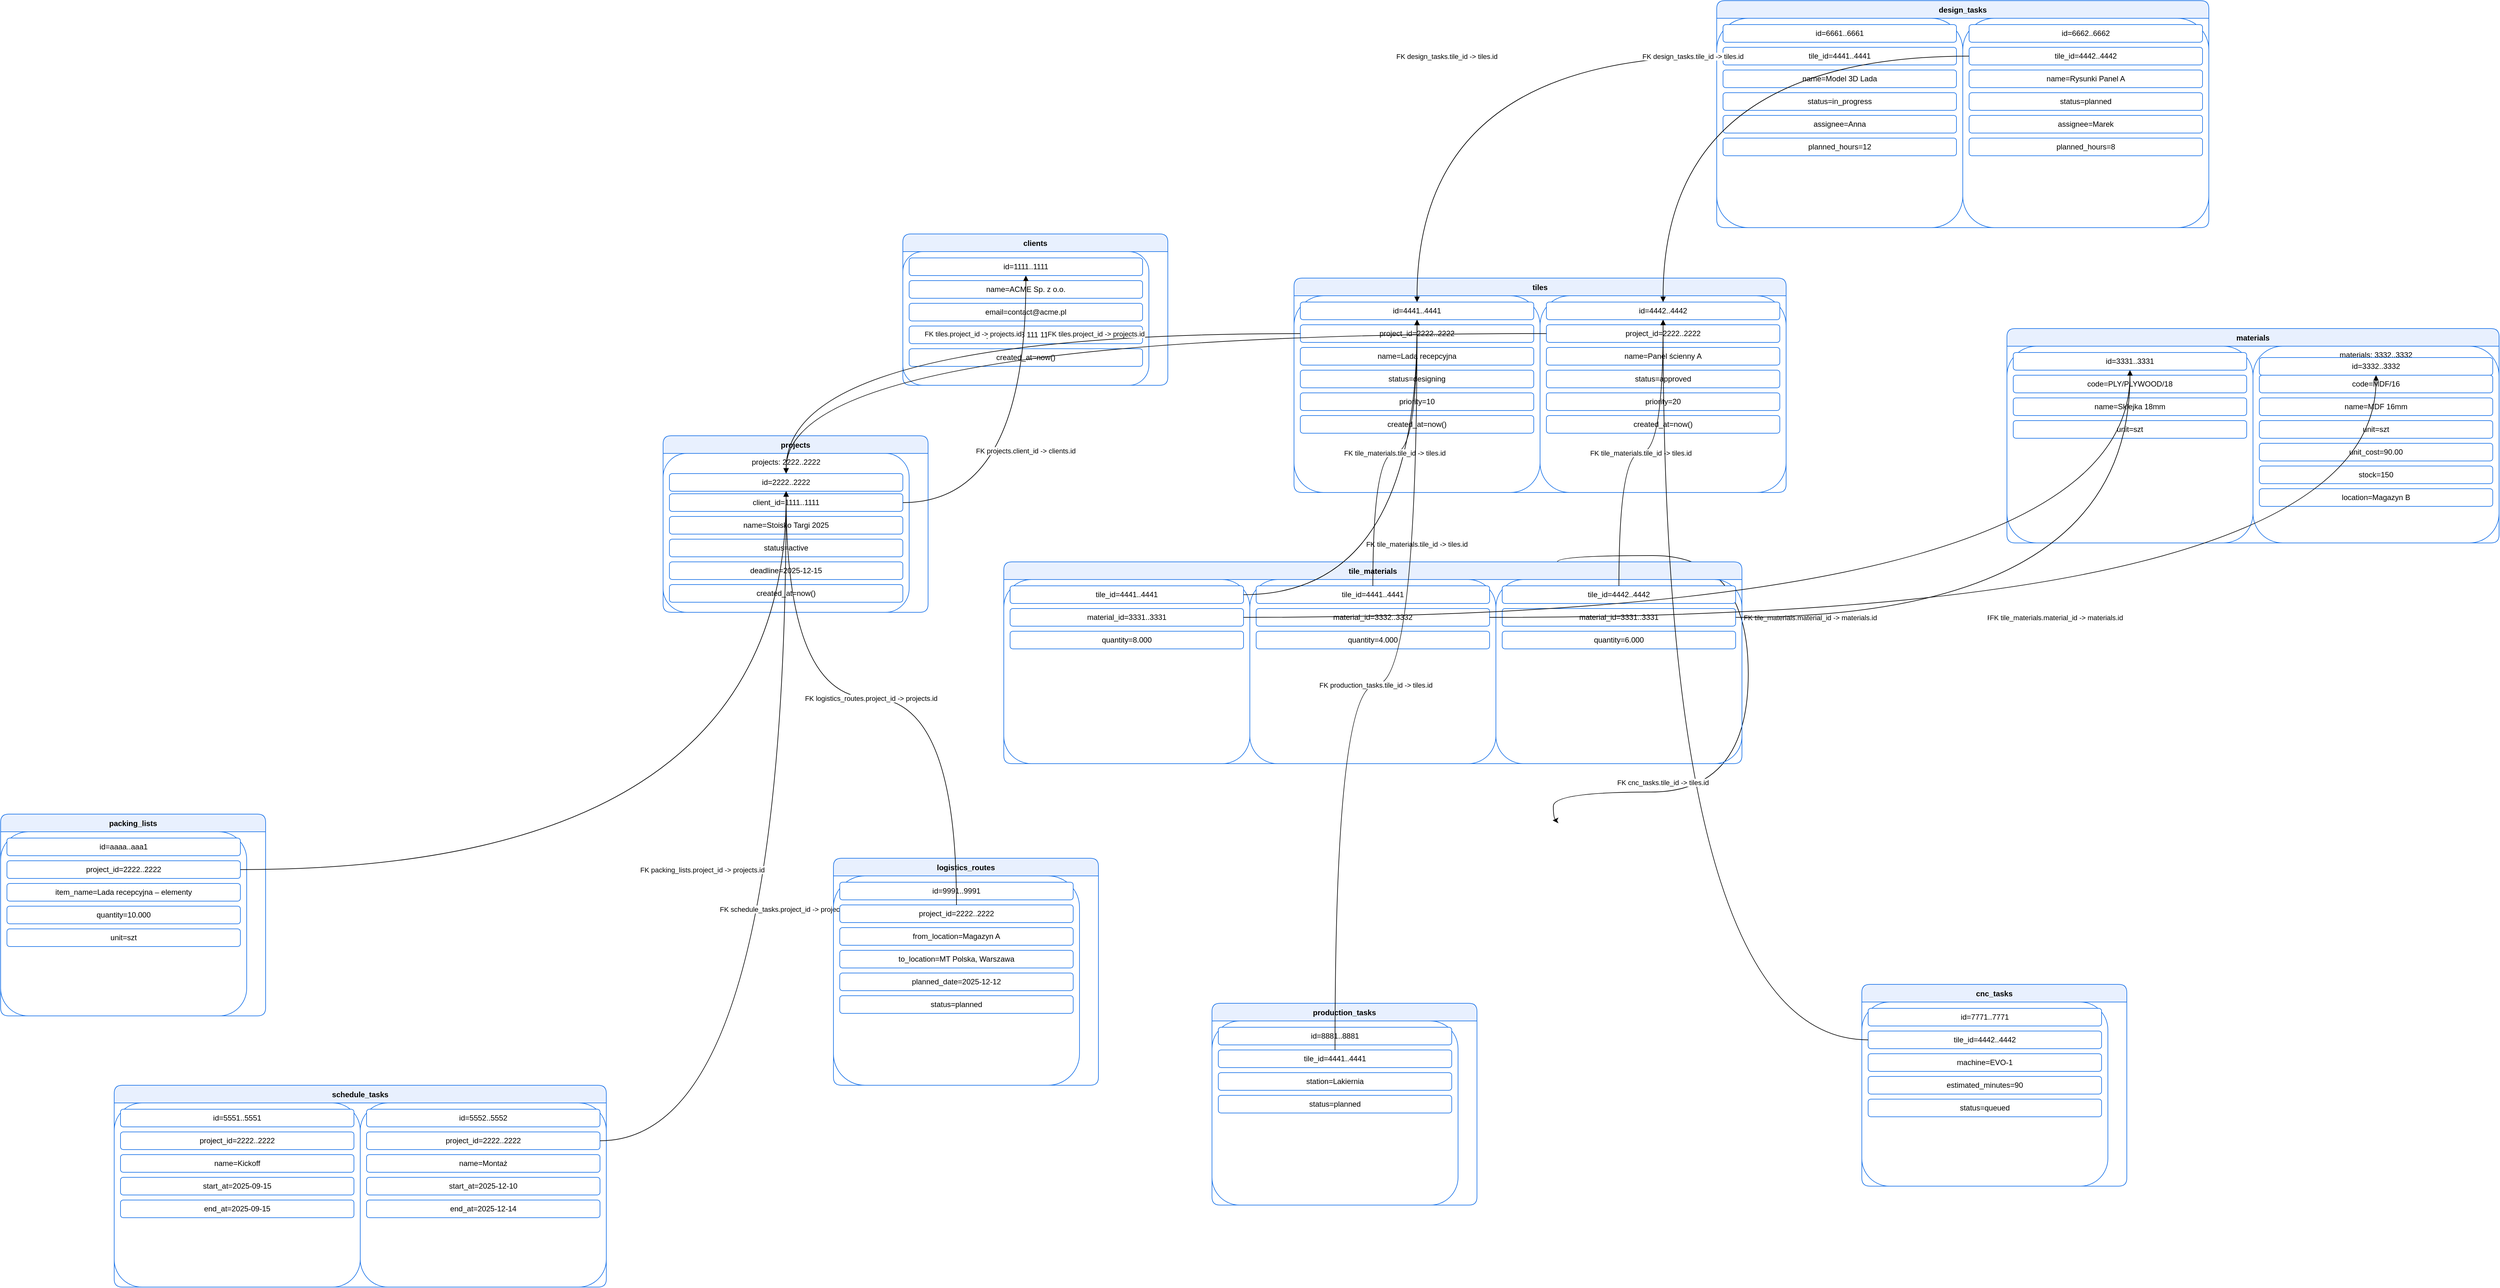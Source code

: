<mxfile>
    <diagram id="FabManageDB" name="FabManage DB">
        <mxGraphModel dx="5500" dy="3452" grid="1" gridSize="10" guides="1" tooltips="1" connect="1" arrows="1" fold="1" page="1" pageScale="1" pageWidth="2970" pageHeight="2100" background="#ffffff" math="0" shadow="0">
            <root>
                <mxCell id="0"/>
                <mxCell id="1" parent="0"/>
                <mxCell id="g_clients" value="clients" style="swimlane;horizontal=1;rounded=1;strokeColor=#1A73E8;fillColor=#e8f0fe;collapsible=0;startSize=28;childLayout=stackLayout;" parent="1" vertex="1">
                    <mxGeometry x="440" y="-460" width="420" height="240" as="geometry"/>
                </mxCell>
                <mxCell id="rec_clients_1111" value="clients: 1111..1111" style="group;rounded=1;strokeColor=#1A73E8;" vertex="1" parent="g_clients">
                    <mxGeometry y="28" width="390" height="212" as="geometry"/>
                </mxCell>
                <mxCell id="clients_1111_id" value="id=1111..1111" style="rounded=1;whiteSpace=wrap;html=1;strokeColor=#1A73E8;fillColor=#fff;" vertex="1" parent="rec_clients_1111">
                    <mxGeometry x="10" y="10" width="370" height="28" as="geometry"/>
                </mxCell>
                <mxCell id="clients_1111_name" value="name=ACME Sp. z o.o." style="rounded=1;whiteSpace=wrap;html=1;strokeColor=#1A73E8;fillColor=#fff;" vertex="1" parent="rec_clients_1111">
                    <mxGeometry x="10" y="46" width="370" height="28" as="geometry"/>
                </mxCell>
                <mxCell id="clients_1111_email" value="email=contact@acme.pl" style="rounded=1;whiteSpace=wrap;html=1;strokeColor=#1A73E8;fillColor=#fff;" vertex="1" parent="rec_clients_1111">
                    <mxGeometry x="10" y="82" width="370" height="28" as="geometry"/>
                </mxCell>
                <mxCell id="clients_1111_phone" value="phone=+48 111 111 111" style="rounded=1;whiteSpace=wrap;html=1;strokeColor=#1A73E8;fillColor=#fff;" vertex="1" parent="rec_clients_1111">
                    <mxGeometry x="10" y="118" width="370" height="28" as="geometry"/>
                </mxCell>
                <mxCell id="clients_1111_created_at" value="created_at=now()" style="rounded=1;whiteSpace=wrap;html=1;strokeColor=#1A73E8;fillColor=#fff;" vertex="1" parent="rec_clients_1111">
                    <mxGeometry x="10" y="154" width="370" height="28" as="geometry"/>
                </mxCell>
                <mxCell id="g_projects" value="projects" style="swimlane;horizontal=1;rounded=1;strokeColor=#1A73E8;fillColor=#e8f0fe;collapsible=0;startSize=28;childLayout=stackLayout;" parent="1" vertex="1">
                    <mxGeometry x="60" y="-140" width="420" height="280" as="geometry"/>
                </mxCell>
                <mxCell id="rec_projects_2222" value="projects: 2222..2222" style="group;rounded=1;strokeColor=#1A73E8;" vertex="1" parent="g_projects">
                    <mxGeometry y="28" width="390" height="252" as="geometry"/>
                </mxCell>
                <mxCell id="projects_2222_id" value="id=2222..2222" style="rounded=1;whiteSpace=wrap;html=1;strokeColor=#1A73E8;fillColor=#fff;" vertex="1" parent="rec_projects_2222">
                    <mxGeometry x="10" y="32" width="370" height="28" as="geometry"/>
                </mxCell>
                <mxCell id="projects_2222_client_id" value="client_id=1111..1111" style="rounded=1;whiteSpace=wrap;html=1;strokeColor=#1A73E8;fillColor=#fff;" vertex="1" parent="rec_projects_2222">
                    <mxGeometry x="10" y="64" width="370" height="28" as="geometry"/>
                </mxCell>
                <mxCell id="projects_2222_name" value="name=Stoisko Targi 2025" style="rounded=1;whiteSpace=wrap;html=1;strokeColor=#1A73E8;fillColor=#fff;" vertex="1" parent="rec_projects_2222">
                    <mxGeometry x="10" y="100" width="370" height="28" as="geometry"/>
                </mxCell>
                <mxCell id="projects_2222_status" value="status=active" style="rounded=1;whiteSpace=wrap;html=1;strokeColor=#1A73E8;fillColor=#fff;" vertex="1" parent="rec_projects_2222">
                    <mxGeometry x="10" y="136" width="370" height="28" as="geometry"/>
                </mxCell>
                <mxCell id="projects_2222_deadline" value="deadline=2025-12-15" style="rounded=1;whiteSpace=wrap;html=1;strokeColor=#1A73E8;fillColor=#fff;" vertex="1" parent="rec_projects_2222">
                    <mxGeometry x="10" y="172" width="370" height="28" as="geometry"/>
                </mxCell>
                <mxCell id="projects_2222_created_at" value="created_at=now()" style="rounded=1;whiteSpace=wrap;html=1;strokeColor=#1A73E8;fillColor=#fff;" vertex="1" parent="rec_projects_2222">
                    <mxGeometry x="10" y="208" width="370" height="28" as="geometry"/>
                </mxCell>
                <mxCell id="g_tiles" value="tiles" style="swimlane;horizontal=1;rounded=1;strokeColor=#1A73E8;fillColor=#e8f0fe;collapsible=0;startSize=28;childLayout=stackLayout;" parent="1" vertex="1">
                    <mxGeometry x="1060" y="-390" width="780" height="340" as="geometry"/>
                </mxCell>
                <mxCell id="rec_tiles_4441" value="tiles: 4441..4441" style="group;rounded=1;strokeColor=#1A73E8;" vertex="1" parent="g_tiles">
                    <mxGeometry y="28" width="390" height="312" as="geometry"/>
                </mxCell>
                <mxCell id="tiles_4441_id" value="id=4441..4441" style="rounded=1;whiteSpace=wrap;html=1;strokeColor=#1A73E8;fillColor=#fff;" vertex="1" parent="rec_tiles_4441">
                    <mxGeometry x="10" y="10" width="370" height="28" as="geometry"/>
                </mxCell>
                <mxCell id="tiles_4441_project_id" value="project_id=2222..2222" style="rounded=1;whiteSpace=wrap;html=1;strokeColor=#1A73E8;fillColor=#fff;" vertex="1" parent="rec_tiles_4441">
                    <mxGeometry x="10" y="46" width="370" height="28" as="geometry"/>
                </mxCell>
                <mxCell id="tiles_4441_name" value="name=Lada recepcyjna" style="rounded=1;whiteSpace=wrap;html=1;strokeColor=#1A73E8;fillColor=#fff;" vertex="1" parent="rec_tiles_4441">
                    <mxGeometry x="10" y="82" width="370" height="28" as="geometry"/>
                </mxCell>
                <mxCell id="tiles_4441_status" value="status=designing" style="rounded=1;whiteSpace=wrap;html=1;strokeColor=#1A73E8;fillColor=#fff;" vertex="1" parent="rec_tiles_4441">
                    <mxGeometry x="10" y="118" width="370" height="28" as="geometry"/>
                </mxCell>
                <mxCell id="tiles_4441_priority" value="priority=10" style="rounded=1;whiteSpace=wrap;html=1;strokeColor=#1A73E8;fillColor=#fff;" vertex="1" parent="rec_tiles_4441">
                    <mxGeometry x="10" y="154" width="370" height="28" as="geometry"/>
                </mxCell>
                <mxCell id="tiles_4441_created_at" value="created_at=now()" style="rounded=1;whiteSpace=wrap;html=1;strokeColor=#1A73E8;fillColor=#fff;" vertex="1" parent="rec_tiles_4441">
                    <mxGeometry x="10" y="190" width="370" height="28" as="geometry"/>
                </mxCell>
                <mxCell id="rec_tiles_4442" value="tiles: 4442..4442" style="group;rounded=1;strokeColor=#1A73E8;" vertex="1" parent="g_tiles">
                    <mxGeometry x="390" y="28" width="390" height="312" as="geometry"/>
                </mxCell>
                <mxCell id="tiles_4442_id" value="id=4442..4442" style="rounded=1;whiteSpace=wrap;html=1;strokeColor=#1A73E8;fillColor=#fff;" vertex="1" parent="rec_tiles_4442">
                    <mxGeometry x="10" y="10" width="370" height="28" as="geometry"/>
                </mxCell>
                <mxCell id="tiles_4442_project_id" value="project_id=2222..2222" style="rounded=1;whiteSpace=wrap;html=1;strokeColor=#1A73E8;fillColor=#fff;" vertex="1" parent="rec_tiles_4442">
                    <mxGeometry x="10" y="46" width="370" height="28" as="geometry"/>
                </mxCell>
                <mxCell id="tiles_4442_name" value="name=Panel ścienny A" style="rounded=1;whiteSpace=wrap;html=1;strokeColor=#1A73E8;fillColor=#fff;" vertex="1" parent="rec_tiles_4442">
                    <mxGeometry x="10" y="82" width="370" height="28" as="geometry"/>
                </mxCell>
                <mxCell id="tiles_4442_status" value="status=approved" style="rounded=1;whiteSpace=wrap;html=1;strokeColor=#1A73E8;fillColor=#fff;" vertex="1" parent="rec_tiles_4442">
                    <mxGeometry x="10" y="118" width="370" height="28" as="geometry"/>
                </mxCell>
                <mxCell id="tiles_4442_priority" value="priority=20" style="rounded=1;whiteSpace=wrap;html=1;strokeColor=#1A73E8;fillColor=#fff;" vertex="1" parent="rec_tiles_4442">
                    <mxGeometry x="10" y="154" width="370" height="28" as="geometry"/>
                </mxCell>
                <mxCell id="tiles_4442_created_at" value="created_at=now()" style="rounded=1;whiteSpace=wrap;html=1;strokeColor=#1A73E8;fillColor=#fff;" vertex="1" parent="rec_tiles_4442">
                    <mxGeometry x="10" y="190" width="370" height="28" as="geometry"/>
                </mxCell>
                <mxCell id="Z48WxC-ysLT3DYem_QHd-1" style="edgeStyle=orthogonalEdgeStyle;html=1;exitX=0.75;exitY=0;exitDx=0;exitDy=0;elbow=vertical;curved=1;" edge="1" parent="g_tiles">
                    <mxGeometry relative="1" as="geometry"/>
                </mxCell>
                <mxCell id="g_materials" value="materials" style="swimlane;horizontal=1;rounded=1;strokeColor=#1A73E8;fillColor=#e8f0fe;collapsible=0;startSize=28;childLayout=stackLayout;" parent="1" vertex="1">
                    <mxGeometry x="2190" y="-310" width="780" height="340" as="geometry"/>
                </mxCell>
                <mxCell id="Z48WxC-ysLT3DYem_QHd-3" style="edgeStyle=none;html=1;" edge="1" parent="g_materials" target="g_materials">
                    <mxGeometry relative="1" as="geometry"/>
                </mxCell>
                <mxCell id="rec_materials_3331" value="materials: 3331..3331" style="group;rounded=1;strokeColor=#1A73E8;" vertex="1" parent="g_materials">
                    <mxGeometry y="28" width="390" height="312" as="geometry"/>
                </mxCell>
                <mxCell id="materials_3331_id" value="id=3331..3331" style="rounded=1;whiteSpace=wrap;html=1;strokeColor=#1A73E8;fillColor=#fff;" vertex="1" parent="rec_materials_3331">
                    <mxGeometry x="10" y="10" width="370" height="28" as="geometry"/>
                </mxCell>
                <mxCell id="materials_3331_code" value="code=PLY/PLYWOOD/18" style="rounded=1;whiteSpace=wrap;html=1;strokeColor=#1A73E8;fillColor=#fff;" vertex="1" parent="rec_materials_3331">
                    <mxGeometry x="10" y="46" width="370" height="28" as="geometry"/>
                </mxCell>
                <mxCell id="materials_3331_name" value="name=Sklejka 18mm" style="rounded=1;whiteSpace=wrap;html=1;strokeColor=#1A73E8;fillColor=#fff;" vertex="1" parent="rec_materials_3331">
                    <mxGeometry x="10" y="82" width="370" height="28" as="geometry"/>
                </mxCell>
                <mxCell id="materials_3331_unit" value="unit=szt" style="rounded=1;whiteSpace=wrap;html=1;strokeColor=#1A73E8;fillColor=#fff;" vertex="1" parent="rec_materials_3331">
                    <mxGeometry x="10" y="118" width="370" height="28" as="geometry"/>
                </mxCell>
                <mxCell id="rec_materials_3332" value="materials: 3332..3332" style="group;rounded=1;strokeColor=#1A73E8;" vertex="1" parent="g_materials">
                    <mxGeometry x="390" y="28" width="390" height="312" as="geometry"/>
                </mxCell>
                <mxCell id="materials_3332_id" value="id=3332..3332" style="rounded=1;whiteSpace=wrap;html=1;strokeColor=#1A73E8;fillColor=#fff;" vertex="1" parent="rec_materials_3332">
                    <mxGeometry x="10" y="18" width="370" height="28" as="geometry"/>
                </mxCell>
                <mxCell id="materials_3332_code" value="code=MDF/16" style="rounded=1;whiteSpace=wrap;html=1;strokeColor=#1A73E8;fillColor=#fff;" vertex="1" parent="rec_materials_3332">
                    <mxGeometry x="10" y="46" width="370" height="28" as="geometry"/>
                </mxCell>
                <mxCell id="materials_3332_name" value="name=MDF 16mm" style="rounded=1;whiteSpace=wrap;html=1;strokeColor=#1A73E8;fillColor=#fff;" vertex="1" parent="rec_materials_3332">
                    <mxGeometry x="10" y="82" width="370" height="28" as="geometry"/>
                </mxCell>
                <mxCell id="materials_3332_unit" value="unit=szt" style="rounded=1;whiteSpace=wrap;html=1;strokeColor=#1A73E8;fillColor=#fff;" vertex="1" parent="rec_materials_3332">
                    <mxGeometry x="10" y="118" width="370" height="28" as="geometry"/>
                </mxCell>
                <mxCell id="materials_3332_unit_cost" value="unit_cost=90.00" style="rounded=1;whiteSpace=wrap;html=1;strokeColor=#1A73E8;fillColor=#fff;" vertex="1" parent="rec_materials_3332">
                    <mxGeometry x="10" y="154" width="370" height="28" as="geometry"/>
                </mxCell>
                <mxCell id="materials_3332_stock" value="stock=150" style="rounded=1;whiteSpace=wrap;html=1;strokeColor=#1A73E8;fillColor=#fff;" vertex="1" parent="rec_materials_3332">
                    <mxGeometry x="10" y="190" width="370" height="28" as="geometry"/>
                </mxCell>
                <mxCell id="materials_3332_location" value="location=Magazyn B" style="rounded=1;whiteSpace=wrap;html=1;strokeColor=#1A73E8;fillColor=#fff;" vertex="1" parent="rec_materials_3332">
                    <mxGeometry x="10" y="226" width="370" height="28" as="geometry"/>
                </mxCell>
                <mxCell id="Z48WxC-ysLT3DYem_QHd-2" style="edgeStyle=orthogonalEdgeStyle;html=1;exitX=0.75;exitY=0;exitDx=0;exitDy=0;strokeColor=default;curved=1;" edge="1" parent="1" source="g_tile_materials">
                    <mxGeometry relative="1" as="geometry">
                        <mxPoint x="1470.0" y="470" as="targetPoint"/>
                        <Array as="points">
                            <mxPoint x="1478" y="50"/>
                            <mxPoint x="1780" y="50"/>
                            <mxPoint x="1780" y="425"/>
                            <mxPoint x="1471" y="425"/>
                            <mxPoint x="1471" y="470"/>
                        </Array>
                    </mxGeometry>
                </mxCell>
                <mxCell id="g_tile_materials" value="tile_materials" style="swimlane;horizontal=1;rounded=1;strokeColor=#1A73E8;fillColor=#e8f0fe;collapsible=0;startSize=28;childLayout=stackLayout;" parent="1" vertex="1">
                    <mxGeometry x="600" y="60" width="1170" height="320" as="geometry"/>
                </mxCell>
                <mxCell id="rec_tm_1" value="tile_materials: tm1" style="group;rounded=1;strokeColor=#1A73E8;" parent="g_tile_materials" vertex="1">
                    <mxGeometry y="28" width="390" height="292" as="geometry"/>
                </mxCell>
                <mxCell id="tm1_tile_id" value="tile_id=4441..4441" style="rounded=1;whiteSpace=wrap;html=1;strokeColor=#1A73E8;fillColor=#fff;" vertex="1" parent="rec_tm_1">
                    <mxGeometry x="10" y="10" width="370" height="28" as="geometry"/>
                </mxCell>
                <mxCell id="tm1_material_id" value="material_id=3331..3331" style="rounded=1;whiteSpace=wrap;html=1;strokeColor=#1A73E8;fillColor=#fff;" vertex="1" parent="rec_tm_1">
                    <mxGeometry x="10" y="46" width="370" height="28" as="geometry"/>
                </mxCell>
                <mxCell id="tm1_quantity" value="quantity=8.000" style="rounded=1;whiteSpace=wrap;html=1;strokeColor=#1A73E8;fillColor=#fff;" vertex="1" parent="rec_tm_1">
                    <mxGeometry x="10" y="82" width="370" height="28" as="geometry"/>
                </mxCell>
                <mxCell id="rec_tm_2" value="tile_materials: tm2" style="group;rounded=1;strokeColor=#1A73E8;" parent="g_tile_materials" vertex="1">
                    <mxGeometry x="390" y="28" width="390" height="292" as="geometry"/>
                </mxCell>
                <mxCell id="tm2_tile_id" value="tile_id=4441..4441" style="rounded=1;whiteSpace=wrap;html=1;strokeColor=#1A73E8;fillColor=#fff;" vertex="1" parent="rec_tm_2">
                    <mxGeometry x="10" y="10" width="370" height="28" as="geometry"/>
                </mxCell>
                <mxCell id="tm2_material_id" value="material_id=3332..3332" style="rounded=1;whiteSpace=wrap;html=1;strokeColor=#1A73E8;fillColor=#fff;" vertex="1" parent="rec_tm_2">
                    <mxGeometry x="10" y="46" width="370" height="28" as="geometry"/>
                </mxCell>
                <mxCell id="tm2_quantity" value="quantity=4.000" style="rounded=1;whiteSpace=wrap;html=1;strokeColor=#1A73E8;fillColor=#fff;" vertex="1" parent="rec_tm_2">
                    <mxGeometry x="10" y="82" width="370" height="28" as="geometry"/>
                </mxCell>
                <mxCell id="rec_tm_3" value="tile_materials: tm3" style="group;rounded=1;strokeColor=#1A73E8;" parent="g_tile_materials" vertex="1">
                    <mxGeometry x="780" y="28" width="390" height="292" as="geometry"/>
                </mxCell>
                <mxCell id="tm3_tile_id" value="tile_id=4442..4442" style="rounded=1;whiteSpace=wrap;html=1;strokeColor=#1A73E8;fillColor=#fff;" vertex="1" parent="rec_tm_3">
                    <mxGeometry x="10" y="10" width="370" height="28" as="geometry"/>
                </mxCell>
                <mxCell id="tm3_material_id" value="material_id=3331..3331" style="rounded=1;whiteSpace=wrap;html=1;strokeColor=#1A73E8;fillColor=#fff;" vertex="1" parent="rec_tm_3">
                    <mxGeometry x="10" y="46" width="370" height="28" as="geometry"/>
                </mxCell>
                <mxCell id="tm3_quantity" value="quantity=6.000" style="rounded=1;whiteSpace=wrap;html=1;strokeColor=#1A73E8;fillColor=#fff;" vertex="1" parent="rec_tm_3">
                    <mxGeometry x="10" y="82" width="370" height="28" as="geometry"/>
                </mxCell>
                <mxCell id="e_projects_client_fk" value="FK projects.client_id -&gt; clients.id" style="endArrow=block;edgeStyle=orthogonalEdgeStyle;rounded=0;strokeColor=default;labelBackgroundColor=#ffffff;curved=1;" edge="1" parent="1" source="projects_2222_client_id" target="clients_1111_id">
                    <mxGeometry relative="1" as="geometry"/>
                </mxCell>
                <mxCell id="e_tiles_proj_fk1" value="FK tiles.project_id -&gt; projects.id" style="endArrow=block;edgeStyle=orthogonalEdgeStyle;rounded=0;strokeColor=default;labelBackgroundColor=#ffffff;curved=1;" edge="1" parent="1" source="tiles_4441_project_id" target="projects_2222_id">
                    <mxGeometry relative="1" as="geometry"/>
                </mxCell>
                <mxCell id="e_tiles_proj_fk2" value="FK tiles.project_id -&gt; projects.id" style="endArrow=block;edgeStyle=orthogonalEdgeStyle;rounded=0;strokeColor=default;labelBackgroundColor=#ffffff;curved=1;" edge="1" parent="1" source="tiles_4442_project_id" target="projects_2222_id">
                    <mxGeometry relative="1" as="geometry"/>
                </mxCell>
                <mxCell id="e_tm_tile_fk1" value="FK tile_materials.tile_id -&gt; tiles.id" style="endArrow=block;edgeStyle=orthogonalEdgeStyle;rounded=0;strokeColor=default;labelBackgroundColor=#ffffff;curved=1;" edge="1" parent="1" source="tm1_tile_id" target="tiles_4441_id">
                    <mxGeometry relative="1" as="geometry"/>
                </mxCell>
                <mxCell id="e_tm_mat_fk1" value="FK tile_materials.material_id -&gt; materials.id" style="endArrow=block;edgeStyle=orthogonalEdgeStyle;rounded=0;strokeColor=default;labelBackgroundColor=#ffffff;curved=1;" edge="1" parent="1" source="tm1_material_id" target="materials_3331_id">
                    <mxGeometry relative="1" as="geometry"/>
                </mxCell>
                <mxCell id="e_tm_tile_fk2" value="FK tile_materials.tile_id -&gt; tiles.id" style="endArrow=block;edgeStyle=orthogonalEdgeStyle;rounded=0;strokeColor=default;labelBackgroundColor=#ffffff;curved=1;" edge="1" parent="1" source="tm2_tile_id" target="tiles_4441_id">
                    <mxGeometry relative="1" as="geometry"/>
                </mxCell>
                <mxCell id="e_tm_mat_fk2" value="FK tile_materials.material_id -&gt; materials.id" style="endArrow=block;edgeStyle=orthogonalEdgeStyle;rounded=0;strokeColor=default;labelBackgroundColor=#ffffff;curved=1;" edge="1" parent="1" source="tm2_material_id" target="materials_3332_id">
                    <mxGeometry relative="1" as="geometry"/>
                </mxCell>
                <mxCell id="e_tm_tile_fk3" value="FK tile_materials.tile_id -&gt; tiles.id" style="endArrow=block;edgeStyle=orthogonalEdgeStyle;rounded=0;strokeColor=default;labelBackgroundColor=#ffffff;curved=1;" edge="1" parent="1" source="tm3_tile_id" target="tiles_4442_id">
                    <mxGeometry relative="1" as="geometry"/>
                </mxCell>
                <mxCell id="e_tm_mat_fk3" value="FK tile_materials.material_id -&gt; materials.id" style="endArrow=block;edgeStyle=orthogonalEdgeStyle;rounded=0;strokeColor=default;labelBackgroundColor=#ffffff;curved=1;" edge="1" parent="1" source="tm3_material_id" target="materials_3331_id">
                    <mxGeometry relative="1" as="geometry"/>
                </mxCell>
                <mxCell id="g_schedule_tasks" value="schedule_tasks" style="swimlane;horizontal=1;rounded=1;strokeColor=#1A73E8;fillColor=#e8f0fe;collapsible=0;startSize=28;childLayout=stackLayout;" vertex="1" parent="1">
                    <mxGeometry x="-810" y="890" width="780" height="320" as="geometry"/>
                </mxCell>
                <mxCell id="rec_sched_551" value="schedule_tasks: 5551..5551" style="group;rounded=1;strokeColor=#1A73E8;" vertex="1" parent="g_schedule_tasks">
                    <mxGeometry y="28" width="390" height="292" as="geometry"/>
                </mxCell>
                <mxCell id="sched_551_id" value="id=5551..5551" style="rounded=1;whiteSpace=wrap;html=1;strokeColor=#1A73E8;fillColor=#fff;" vertex="1" parent="rec_sched_551">
                    <mxGeometry x="10" y="10" width="370" height="28" as="geometry"/>
                </mxCell>
                <mxCell id="sched_551_project_id" value="project_id=2222..2222" style="rounded=1;whiteSpace=wrap;html=1;strokeColor=#1A73E8;fillColor=#fff;" vertex="1" parent="rec_sched_551">
                    <mxGeometry x="10" y="46" width="370" height="28" as="geometry"/>
                </mxCell>
                <mxCell id="sched_551_name" value="name=Kickoff" style="rounded=1;whiteSpace=wrap;html=1;strokeColor=#1A73E8;fillColor=#fff;" vertex="1" parent="rec_sched_551">
                    <mxGeometry x="10" y="82" width="370" height="28" as="geometry"/>
                </mxCell>
                <mxCell id="sched_551_start_at" value="start_at=2025-09-15" style="rounded=1;whiteSpace=wrap;html=1;strokeColor=#1A73E8;fillColor=#fff;" vertex="1" parent="rec_sched_551">
                    <mxGeometry x="10" y="118" width="370" height="28" as="geometry"/>
                </mxCell>
                <mxCell id="sched_551_end_at" value="end_at=2025-09-15" style="rounded=1;whiteSpace=wrap;html=1;strokeColor=#1A73E8;fillColor=#fff;" vertex="1" parent="rec_sched_551">
                    <mxGeometry x="10" y="154" width="370" height="28" as="geometry"/>
                </mxCell>
                <mxCell id="rec_sched_552" value="schedule_tasks: 5552..5552" style="group;rounded=1;strokeColor=#1A73E8;" vertex="1" parent="g_schedule_tasks">
                    <mxGeometry x="390" y="28" width="390" height="292" as="geometry"/>
                </mxCell>
                <mxCell id="sched_552_id" value="id=5552..5552" style="rounded=1;whiteSpace=wrap;html=1;strokeColor=#1A73E8;fillColor=#fff;" vertex="1" parent="rec_sched_552">
                    <mxGeometry x="10" y="10" width="370" height="28" as="geometry"/>
                </mxCell>
                <mxCell id="sched_552_project_id" value="project_id=2222..2222" style="rounded=1;whiteSpace=wrap;html=1;strokeColor=#1A73E8;fillColor=#fff;" vertex="1" parent="rec_sched_552">
                    <mxGeometry x="10" y="46" width="370" height="28" as="geometry"/>
                </mxCell>
                <mxCell id="sched_552_name" value="name=Montaż" style="rounded=1;whiteSpace=wrap;html=1;strokeColor=#1A73E8;fillColor=#fff;" vertex="1" parent="rec_sched_552">
                    <mxGeometry x="10" y="82" width="370" height="28" as="geometry"/>
                </mxCell>
                <mxCell id="sched_552_start_at" value="start_at=2025-12-10" style="rounded=1;whiteSpace=wrap;html=1;strokeColor=#1A73E8;fillColor=#fff;" vertex="1" parent="rec_sched_552">
                    <mxGeometry x="10" y="118" width="370" height="28" as="geometry"/>
                </mxCell>
                <mxCell id="sched_552_end_at" value="end_at=2025-12-14" style="rounded=1;whiteSpace=wrap;html=1;strokeColor=#1A73E8;fillColor=#fff;" vertex="1" parent="rec_sched_552">
                    <mxGeometry x="10" y="154" width="370" height="28" as="geometry"/>
                </mxCell>
                <mxCell id="e_sched2_proj_fk" value="FK schedule_tasks.project_id -&gt; projects.id" style="endArrow=block;edgeStyle=orthogonalEdgeStyle;rounded=0;strokeColor=default;labelBackgroundColor=#ffffff;curved=1;" edge="1" parent="1" source="sched_552_project_id" target="projects_2222_id">
                    <mxGeometry relative="1" as="geometry"/>
                </mxCell>
                <mxCell id="g_design_tasks" value="design_tasks" style="swimlane;horizontal=1;rounded=1;strokeColor=#1A73E8;fillColor=#e8f0fe;collapsible=0;startSize=28;childLayout=stackLayout;" vertex="1" parent="1">
                    <mxGeometry x="1730" y="-830" width="780" height="360" as="geometry"/>
                </mxCell>
                <mxCell id="rec_design_661" value="design_tasks: 6661..6661" style="group;rounded=1;strokeColor=#1A73E8;" vertex="1" parent="g_design_tasks">
                    <mxGeometry y="28" width="390" height="332" as="geometry"/>
                </mxCell>
                <mxCell id="design_661_id" value="id=6661..6661" style="rounded=1;whiteSpace=wrap;html=1;strokeColor=#1A73E8;fillColor=#fff;" vertex="1" parent="rec_design_661">
                    <mxGeometry x="10" y="10" width="370" height="28" as="geometry"/>
                </mxCell>
                <mxCell id="design_661_tile_id" value="tile_id=4441..4441" style="rounded=1;whiteSpace=wrap;html=1;strokeColor=#1A73E8;fillColor=#fff;" vertex="1" parent="rec_design_661">
                    <mxGeometry x="10" y="46" width="370" height="28" as="geometry"/>
                </mxCell>
                <mxCell id="design_661_name" value="name=Model 3D Lada" style="rounded=1;whiteSpace=wrap;html=1;strokeColor=#1A73E8;fillColor=#fff;" vertex="1" parent="rec_design_661">
                    <mxGeometry x="10" y="82" width="370" height="28" as="geometry"/>
                </mxCell>
                <mxCell id="design_661_status" value="status=in_progress" style="rounded=1;whiteSpace=wrap;html=1;strokeColor=#1A73E8;fillColor=#fff;" vertex="1" parent="rec_design_661">
                    <mxGeometry x="10" y="118" width="370" height="28" as="geometry"/>
                </mxCell>
                <mxCell id="design_661_assignee" value="assignee=Anna" style="rounded=1;whiteSpace=wrap;html=1;strokeColor=#1A73E8;fillColor=#fff;" vertex="1" parent="rec_design_661">
                    <mxGeometry x="10" y="154" width="370" height="28" as="geometry"/>
                </mxCell>
                <mxCell id="design_661_planned_hours" value="planned_hours=12" style="rounded=1;whiteSpace=wrap;html=1;strokeColor=#1A73E8;fillColor=#fff;" vertex="1" parent="rec_design_661">
                    <mxGeometry x="10" y="190" width="370" height="28" as="geometry"/>
                </mxCell>
                <mxCell id="rec_design_662" value="design_tasks: 6662..6662" style="group;rounded=1;strokeColor=#1A73E8;" vertex="1" parent="g_design_tasks">
                    <mxGeometry x="390" y="28" width="390" height="332" as="geometry"/>
                </mxCell>
                <mxCell id="design_662_id" value="id=6662..6662" style="rounded=1;whiteSpace=wrap;html=1;strokeColor=#1A73E8;fillColor=#fff;" vertex="1" parent="rec_design_662">
                    <mxGeometry x="10" y="10" width="370" height="28" as="geometry"/>
                </mxCell>
                <mxCell id="design_662_tile_id" value="tile_id=4442..4442" style="rounded=1;whiteSpace=wrap;html=1;strokeColor=#1A73E8;fillColor=#fff;" vertex="1" parent="rec_design_662">
                    <mxGeometry x="10" y="46" width="370" height="28" as="geometry"/>
                </mxCell>
                <mxCell id="design_662_name" value="name=Rysunki Panel A" style="rounded=1;whiteSpace=wrap;html=1;strokeColor=#1A73E8;fillColor=#fff;" vertex="1" parent="rec_design_662">
                    <mxGeometry x="10" y="82" width="370" height="28" as="geometry"/>
                </mxCell>
                <mxCell id="design_662_status" value="status=planned" style="rounded=1;whiteSpace=wrap;html=1;strokeColor=#1A73E8;fillColor=#fff;" vertex="1" parent="rec_design_662">
                    <mxGeometry x="10" y="118" width="370" height="28" as="geometry"/>
                </mxCell>
                <mxCell id="design_662_assignee" value="assignee=Marek" style="rounded=1;whiteSpace=wrap;html=1;strokeColor=#1A73E8;fillColor=#fff;" vertex="1" parent="rec_design_662">
                    <mxGeometry x="10" y="154" width="370" height="28" as="geometry"/>
                </mxCell>
                <mxCell id="design_662_planned_hours" value="planned_hours=8" style="rounded=1;whiteSpace=wrap;html=1;strokeColor=#1A73E8;fillColor=#fff;" vertex="1" parent="rec_design_662">
                    <mxGeometry x="10" y="190" width="370" height="28" as="geometry"/>
                </mxCell>
                <mxCell id="e_design1_tile_fk" value="FK design_tasks.tile_id -&gt; tiles.id" style="endArrow=block;edgeStyle=orthogonalEdgeStyle;rounded=0;strokeColor=default;labelBackgroundColor=#ffffff;curved=1;" edge="1" parent="1" source="design_661_tile_id" target="tiles_4441_id">
                    <mxGeometry relative="1" as="geometry"/>
                </mxCell>
                <mxCell id="e_design2_tile_fk" value="FK design_tasks.tile_id -&gt; tiles.id" style="endArrow=block;edgeStyle=orthogonalEdgeStyle;rounded=0;strokeColor=default;labelBackgroundColor=#ffffff;curved=1;" edge="1" parent="1" source="design_662_tile_id" target="tiles_4442_id">
                    <mxGeometry relative="1" as="geometry"/>
                </mxCell>
                <mxCell id="g_cnc_tasks" value="cnc_tasks" style="swimlane;horizontal=1;rounded=1;strokeColor=#1A73E8;fillColor=#e8f0fe;collapsible=0;startSize=28;childLayout=stackLayout;" vertex="1" parent="1">
                    <mxGeometry x="1960" y="730" width="420" height="320" as="geometry"/>
                </mxCell>
                <mxCell id="rec_cnc_771" value="cnc_tasks: 7771..7771" style="group;rounded=1;strokeColor=#1A73E8;" vertex="1" parent="g_cnc_tasks">
                    <mxGeometry y="28" width="390" height="292" as="geometry"/>
                </mxCell>
                <mxCell id="cnc_771_id" value="id=7771..7771" style="rounded=1;whiteSpace=wrap;html=1;strokeColor=#1A73E8;fillColor=#fff;" vertex="1" parent="rec_cnc_771">
                    <mxGeometry x="10" y="10" width="370" height="28" as="geometry"/>
                </mxCell>
                <mxCell id="cnc_771_tile_id" value="tile_id=4442..4442" style="rounded=1;whiteSpace=wrap;html=1;strokeColor=#1A73E8;fillColor=#fff;" vertex="1" parent="rec_cnc_771">
                    <mxGeometry x="10" y="46" width="370" height="28" as="geometry"/>
                </mxCell>
                <mxCell id="cnc_771_machine" value="machine=EVO-1" style="rounded=1;whiteSpace=wrap;html=1;strokeColor=#1A73E8;fillColor=#fff;" vertex="1" parent="rec_cnc_771">
                    <mxGeometry x="10" y="82" width="370" height="28" as="geometry"/>
                </mxCell>
                <mxCell id="cnc_771_estimated_minutes" value="estimated_minutes=90" style="rounded=1;whiteSpace=wrap;html=1;strokeColor=#1A73E8;fillColor=#fff;" vertex="1" parent="rec_cnc_771">
                    <mxGeometry x="10" y="118" width="370" height="28" as="geometry"/>
                </mxCell>
                <mxCell id="cnc_771_status" value="status=queued" style="rounded=1;whiteSpace=wrap;html=1;strokeColor=#1A73E8;fillColor=#fff;" vertex="1" parent="rec_cnc_771">
                    <mxGeometry x="10" y="154" width="370" height="28" as="geometry"/>
                </mxCell>
                <mxCell id="e_cnc_tile_fk" value="FK cnc_tasks.tile_id -&gt; tiles.id" style="endArrow=block;edgeStyle=orthogonalEdgeStyle;rounded=0;strokeColor=default;labelBackgroundColor=#ffffff;curved=1;" edge="1" parent="1" source="cnc_771_tile_id" target="tiles_4442_id">
                    <mxGeometry relative="1" as="geometry"/>
                </mxCell>
                <mxCell id="g_production_tasks" value="production_tasks" style="swimlane;horizontal=1;rounded=1;strokeColor=#1A73E8;fillColor=#e8f0fe;collapsible=0;startSize=28;childLayout=stackLayout;" vertex="1" parent="1">
                    <mxGeometry x="930" y="760" width="420" height="320" as="geometry"/>
                </mxCell>
                <mxCell id="rec_prod_881" value="production_tasks: 8881..8881" style="group;rounded=1;strokeColor=#1A73E8;" vertex="1" parent="g_production_tasks">
                    <mxGeometry y="28" width="390" height="292" as="geometry"/>
                </mxCell>
                <mxCell id="prod_881_id" value="id=8881..8881" style="rounded=1;whiteSpace=wrap;html=1;strokeColor=#1A73E8;fillColor=#fff;" vertex="1" parent="rec_prod_881">
                    <mxGeometry x="10" y="10" width="370" height="28" as="geometry"/>
                </mxCell>
                <mxCell id="prod_881_tile_id" value="tile_id=4441..4441" style="rounded=1;whiteSpace=wrap;html=1;strokeColor=#1A73E8;fillColor=#fff;" vertex="1" parent="rec_prod_881">
                    <mxGeometry x="10" y="46" width="370" height="28" as="geometry"/>
                </mxCell>
                <mxCell id="prod_881_station" value="station=Lakiernia" style="rounded=1;whiteSpace=wrap;html=1;strokeColor=#1A73E8;fillColor=#fff;" vertex="1" parent="rec_prod_881">
                    <mxGeometry x="10" y="82" width="370" height="28" as="geometry"/>
                </mxCell>
                <mxCell id="prod_881_status" value="status=planned" style="rounded=1;whiteSpace=wrap;html=1;strokeColor=#1A73E8;fillColor=#fff;" vertex="1" parent="rec_prod_881">
                    <mxGeometry x="10" y="118" width="370" height="28" as="geometry"/>
                </mxCell>
                <mxCell id="e_prod_tile_fk" value="FK production_tasks.tile_id -&gt; tiles.id" style="endArrow=block;edgeStyle=orthogonalEdgeStyle;rounded=0;strokeColor=default;labelBackgroundColor=#ffffff;curved=1;" edge="1" parent="1" source="prod_881_tile_id" target="tiles_4441_id">
                    <mxGeometry relative="1" as="geometry"/>
                </mxCell>
                <mxCell id="g_logistics_routes" value="logistics_routes" style="swimlane;horizontal=1;rounded=1;strokeColor=#1A73E8;fillColor=#e8f0fe;collapsible=0;startSize=28;childLayout=stackLayout;" vertex="1" parent="1">
                    <mxGeometry x="330" y="530" width="420" height="360" as="geometry"/>
                </mxCell>
                <mxCell id="rec_log_991" value="logistics_routes: 9991..9991" style="group;rounded=1;strokeColor=#1A73E8;" vertex="1" parent="g_logistics_routes">
                    <mxGeometry y="28" width="390" height="332" as="geometry"/>
                </mxCell>
                <mxCell id="log_991_id" value="id=9991..9991" style="rounded=1;whiteSpace=wrap;html=1;strokeColor=#1A73E8;fillColor=#fff;" vertex="1" parent="rec_log_991">
                    <mxGeometry x="10" y="10" width="370" height="28" as="geometry"/>
                </mxCell>
                <mxCell id="log_991_project_id" value="project_id=2222..2222" style="rounded=1;whiteSpace=wrap;html=1;strokeColor=#1A73E8;fillColor=#fff;" vertex="1" parent="rec_log_991">
                    <mxGeometry x="10" y="46" width="370" height="28" as="geometry"/>
                </mxCell>
                <mxCell id="log_991_from_location" value="from_location=Magazyn A" style="rounded=1;whiteSpace=wrap;html=1;strokeColor=#1A73E8;fillColor=#fff;" vertex="1" parent="rec_log_991">
                    <mxGeometry x="10" y="82" width="370" height="28" as="geometry"/>
                </mxCell>
                <mxCell id="log_991_to_location" value="to_location=MT Polska, Warszawa" style="rounded=1;whiteSpace=wrap;html=1;strokeColor=#1A73E8;fillColor=#fff;" vertex="1" parent="rec_log_991">
                    <mxGeometry x="10" y="118" width="370" height="28" as="geometry"/>
                </mxCell>
                <mxCell id="log_991_planned_date" value="planned_date=2025-12-12" style="rounded=1;whiteSpace=wrap;html=1;strokeColor=#1A73E8;fillColor=#fff;" vertex="1" parent="rec_log_991">
                    <mxGeometry x="10" y="154" width="370" height="28" as="geometry"/>
                </mxCell>
                <mxCell id="log_991_status" value="status=planned" style="rounded=1;whiteSpace=wrap;html=1;strokeColor=#1A73E8;fillColor=#fff;" vertex="1" parent="rec_log_991">
                    <mxGeometry x="10" y="190" width="370" height="28" as="geometry"/>
                </mxCell>
                <mxCell id="e_log_proj_fk" value="FK logistics_routes.project_id -&gt; projects.id" style="endArrow=block;edgeStyle=orthogonalEdgeStyle;rounded=0;strokeColor=default;labelBackgroundColor=#ffffff;curved=1;" edge="1" parent="1" source="log_991_project_id" target="projects_2222_id">
                    <mxGeometry relative="1" as="geometry"/>
                </mxCell>
                <mxCell id="g_packing_lists" value="packing_lists" style="swimlane;horizontal=1;rounded=1;strokeColor=#1A73E8;fillColor=#e8f0fe;collapsible=0;startSize=28;childLayout=stackLayout;" vertex="1" parent="1">
                    <mxGeometry x="-990" y="460" width="420" height="320" as="geometry"/>
                </mxCell>
                <mxCell id="rec_pack_a1" value="packing_lists: aaaa..aaa1" style="group;rounded=1;strokeColor=#1A73E8;" vertex="1" parent="g_packing_lists">
                    <mxGeometry y="28" width="390" height="292" as="geometry"/>
                </mxCell>
                <mxCell id="pack_a1_id" value="id=aaaa..aaa1" style="rounded=1;whiteSpace=wrap;html=1;strokeColor=#1A73E8;fillColor=#fff;" vertex="1" parent="rec_pack_a1">
                    <mxGeometry x="10" y="10" width="370" height="28" as="geometry"/>
                </mxCell>
                <mxCell id="pack_a1_project_id" value="project_id=2222..2222" style="rounded=1;whiteSpace=wrap;html=1;strokeColor=#1A73E8;fillColor=#fff;" vertex="1" parent="rec_pack_a1">
                    <mxGeometry x="10" y="46" width="370" height="28" as="geometry"/>
                </mxCell>
                <mxCell id="pack_a1_item_name" value="item_name=Lada recepcyjna – elementy" style="rounded=1;whiteSpace=wrap;html=1;strokeColor=#1A73E8;fillColor=#fff;" vertex="1" parent="rec_pack_a1">
                    <mxGeometry x="10" y="82" width="370" height="28" as="geometry"/>
                </mxCell>
                <mxCell id="pack_a1_quantity" value="quantity=10.000" style="rounded=1;whiteSpace=wrap;html=1;strokeColor=#1A73E8;fillColor=#fff;" vertex="1" parent="rec_pack_a1">
                    <mxGeometry x="10" y="118" width="370" height="28" as="geometry"/>
                </mxCell>
                <mxCell id="pack_a1_unit" value="unit=szt" style="rounded=1;whiteSpace=wrap;html=1;strokeColor=#1A73E8;fillColor=#fff;" vertex="1" parent="rec_pack_a1">
                    <mxGeometry x="10" y="154" width="370" height="28" as="geometry"/>
                </mxCell>
                <mxCell id="e_pack_proj_fk" value="FK packing_lists.project_id -&gt; projects.id" style="endArrow=block;edgeStyle=orthogonalEdgeStyle;rounded=0;strokeColor=default;labelBackgroundColor=#ffffff;curved=1;" edge="1" parent="1" source="pack_a1_project_id" target="projects_2222_id">
                    <mxGeometry relative="1" as="geometry"/>
                </mxCell>
            </root>
        </mxGraphModel>
    </diagram>
</mxfile>